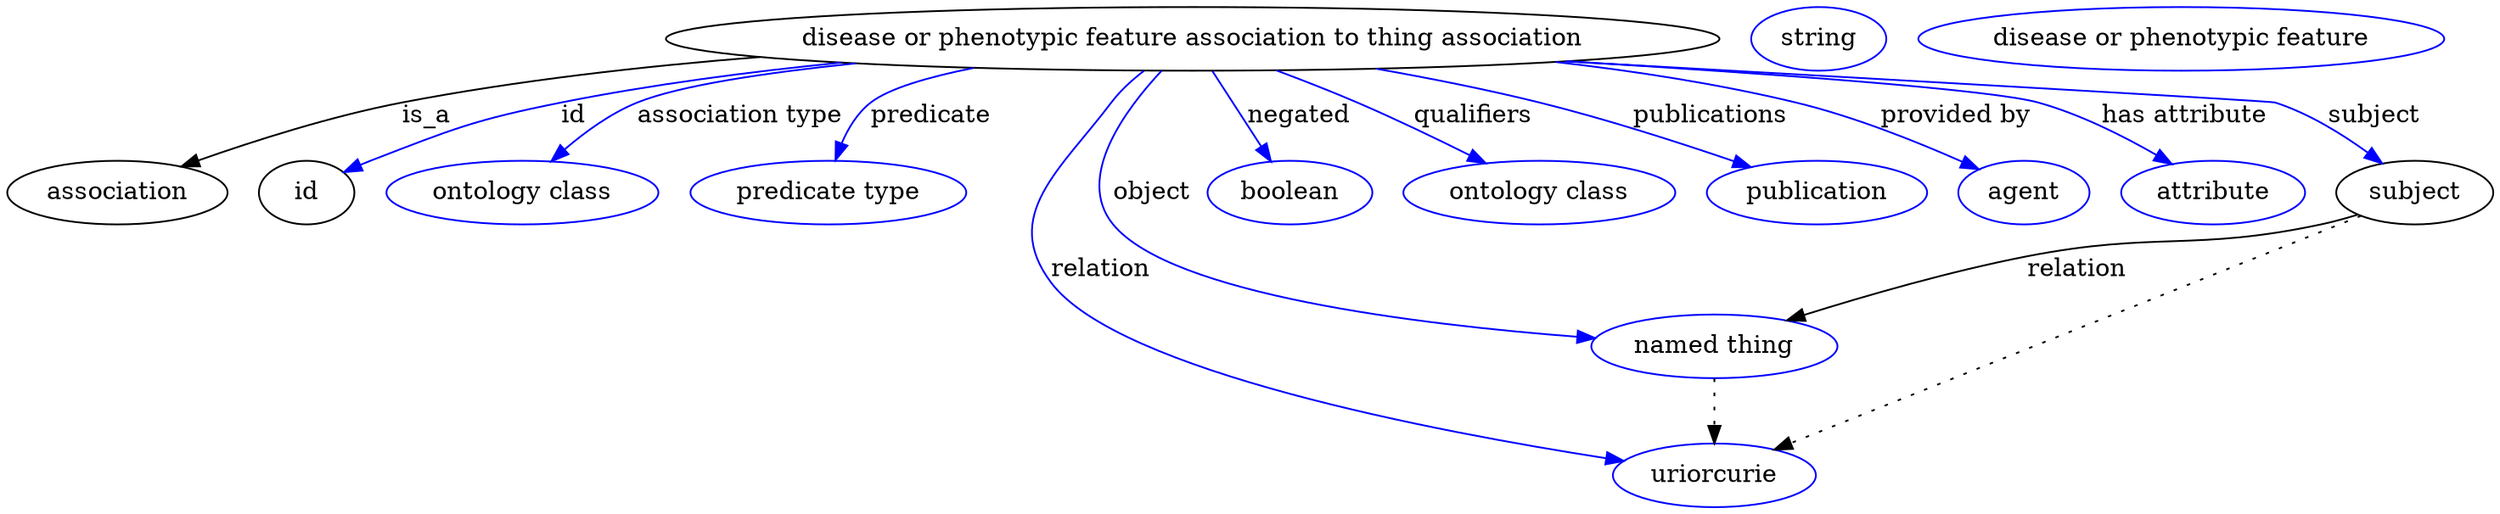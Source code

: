 digraph {
	graph [bb="0,0,1179.8,283"];
	node [label="\N"];
	"disease or phenotypic feature association to thing association"	 [height=0.5,
		label="disease or phenotypic feature association to thing association",
		pos="571.05,265",
		width=6.3008];
	association	 [height=0.5,
		pos="50.046,178",
		width=1.3902];
	"disease or phenotypic feature association to thing association" -> association	 [label=is_a,
		lp="211.05,221.5",
		pos="e,83.08,191.7 381.48,255.09 322.88,249.76 258.4,241.57 200.05,229 162.96,221.01 122.3,206.83 92.681,195.44"];
	id	 [height=0.5,
		pos="145.05,178",
		width=0.75];
	"disease or phenotypic feature association to thing association" -> id	 [color=blue,
		label=id,
		lp="279.55,221.5",
		pos="e,166.55,189.29 411.15,252.16 366.43,246.81 318.04,239.34 274.05,229 231.35,218.97 221.4,213.17 181.05,196 179.26,195.24 177.44,\
194.43 175.61,193.6",
		style=solid];
	"association type"	 [color=blue,
		height=0.5,
		label="ontology class",
		pos="252.05,178",
		width=1.7151];
	"disease or phenotypic feature association to thing association" -> "association type"	 [color=blue,
		label="association type",
		lp="357.05,221.5",
		pos="e,267.88,195.59 422.73,251.32 377.17,245.59 333.61,238.12 313.05,229 299.03,222.78 285.7,212.37 275.09,202.56",
		style=solid];
	predicate	 [color=blue,
		height=0.5,
		label="predicate type",
		pos="392.05,178",
		width=1.679];
	"disease or phenotypic feature association to thing association" -> predicate	 [color=blue,
		label=predicate,
		lp="441.05,221.5",
		pos="e,396.25,196.09 471.02,248.8 447.01,243.36 425.55,236.68 416.05,229 408.63,223.01 403.39,214.2 399.73,205.58",
		style=solid];
	object	 [color=blue,
		height=0.5,
		label="named thing",
		pos="812.05,91",
		width=1.5346];
	"disease or phenotypic feature association to thing association" -> object	 [color=blue,
		label=object,
		lp="552.05,178",
		pos="e,759.35,96.486 555.37,246.94 537.9,224.54 514.64,186.12 535.05,160 561.13,126.62 675.91,107.05 749.29,97.733",
		style=solid];
	relation	 [color=blue,
		height=0.5,
		label=uriorcurie,
		pos="812.05,18",
		width=1.2638];
	"disease or phenotypic feature association to thing association" -> relation	 [color=blue,
		label=relation,
		lp="536.05,134.5",
		pos="e,772.16,26.725 546.79,246.74 541.25,241.55 535.88,235.51 532.05,229 508.75,189.38 488.74,164.68 515.05,127 544.05,85.463 685.46,\
47.191 762.23,29.046",
		style=solid];
	negated	 [color=blue,
		height=0.5,
		label=boolean,
		pos="616.05,178",
		width=1.0652];
	"disease or phenotypic feature association to thing association" -> negated	 [color=blue,
		label=negated,
		lp="618.55,221.5",
		pos="e,606.89,195.71 580.37,246.97 586.69,234.76 595.14,218.41 602.24,204.7",
		style=solid];
	qualifiers	 [color=blue,
		height=0.5,
		label="ontology class",
		pos="734.05,178",
		width=1.7151];
	"disease or phenotypic feature association to thing association" -> qualifiers	 [color=blue,
		label=qualifiers,
		lp="698.05,221.5",
		pos="e,706.3,194.27 608.39,247.09 619.9,241.44 632.56,235.08 644.05,229 661.86,219.57 681.35,208.61 697.62,199.27",
		style=solid];
	publications	 [color=blue,
		height=0.5,
		label=publication,
		pos="864.05,178",
		width=1.3902];
	"disease or phenotypic feature association to thing association" -> publications	 [color=blue,
		label=publications,
		lp="803.55,221.5",
		pos="e,831.21,191.72 653.88,248.18 677.97,242.7 704.21,236.17 728.05,229 759.98,219.4 795.22,206.1 821.82,195.5",
		style=solid];
	"provided by"	 [color=blue,
		height=0.5,
		label=agent,
		pos="962.05,178",
		width=0.83048];
	"disease or phenotypic feature association to thing association" -> "provided by"	 [color=blue,
		label="provided by",
		lp="919.05,221.5",
		pos="e,939.09,189.99 722.66,251.55 761.62,246.25 803.2,238.97 841.05,229 872.24,220.78 905.92,206.07 929.8,194.55",
		style=solid];
	"has attribute"	 [color=blue,
		height=0.5,
		label=attribute,
		pos="1050,178",
		width=1.1193];
	"disease or phenotypic feature association to thing association" -> "has attribute"	 [color=blue,
		label="has attribute",
		lp="1024.5,221.5",
		pos="e,1028,193.3 736.42,252.64 830.83,245.03 934.61,235.52 956.05,229 978.43,222.19 1001.6,209.73 1019.3,198.82",
		style=solid];
	subject	 [height=0.5,
		pos="1144,178",
		width=0.99297];
	"disease or phenotypic feature association to thing association" -> subject	 [color=blue,
		label=subject,
		lp="1112.5,221.5",
		pos="e,1125.2,193.49 733.48,252.43 757.8,250.58 782.58,248.72 806.05,247 862.92,242.82 1007.8,246.58 1062,229 1081.8,222.61 1101.6,210.48 \
1116.8,199.66",
		style=solid];
	association_id	 [color=blue,
		height=0.5,
		label=string,
		pos="846.05,265",
		width=0.84854];
	object -> relation	 [pos="e,812.05,36.09 812.05,72.955 812.05,64.883 812.05,55.176 812.05,46.182",
		style=dotted];
	subject -> object	 [label=relation,
		lp="984.05,134.5",
		pos="e,847.18,105.04 1117.3,166.03 1111.4,163.75 1105.1,161.58 1099,160 1040.1,144.56 1022.4,155.82 963.05,142 926.61,133.52 886.53,119.77 \
856.83,108.68"];
	subject -> relation	 [pos="e,841.26,32.081 1118,165.45 1059.7,137.37 918.72,69.408 850.4,36.486",
		style=dotted];
	"disease or phenotypic feature association to thing association_subject"	 [color=blue,
		height=0.5,
		label="disease or phenotypic feature",
		pos="1009,265",
		width=3.1775];
}
